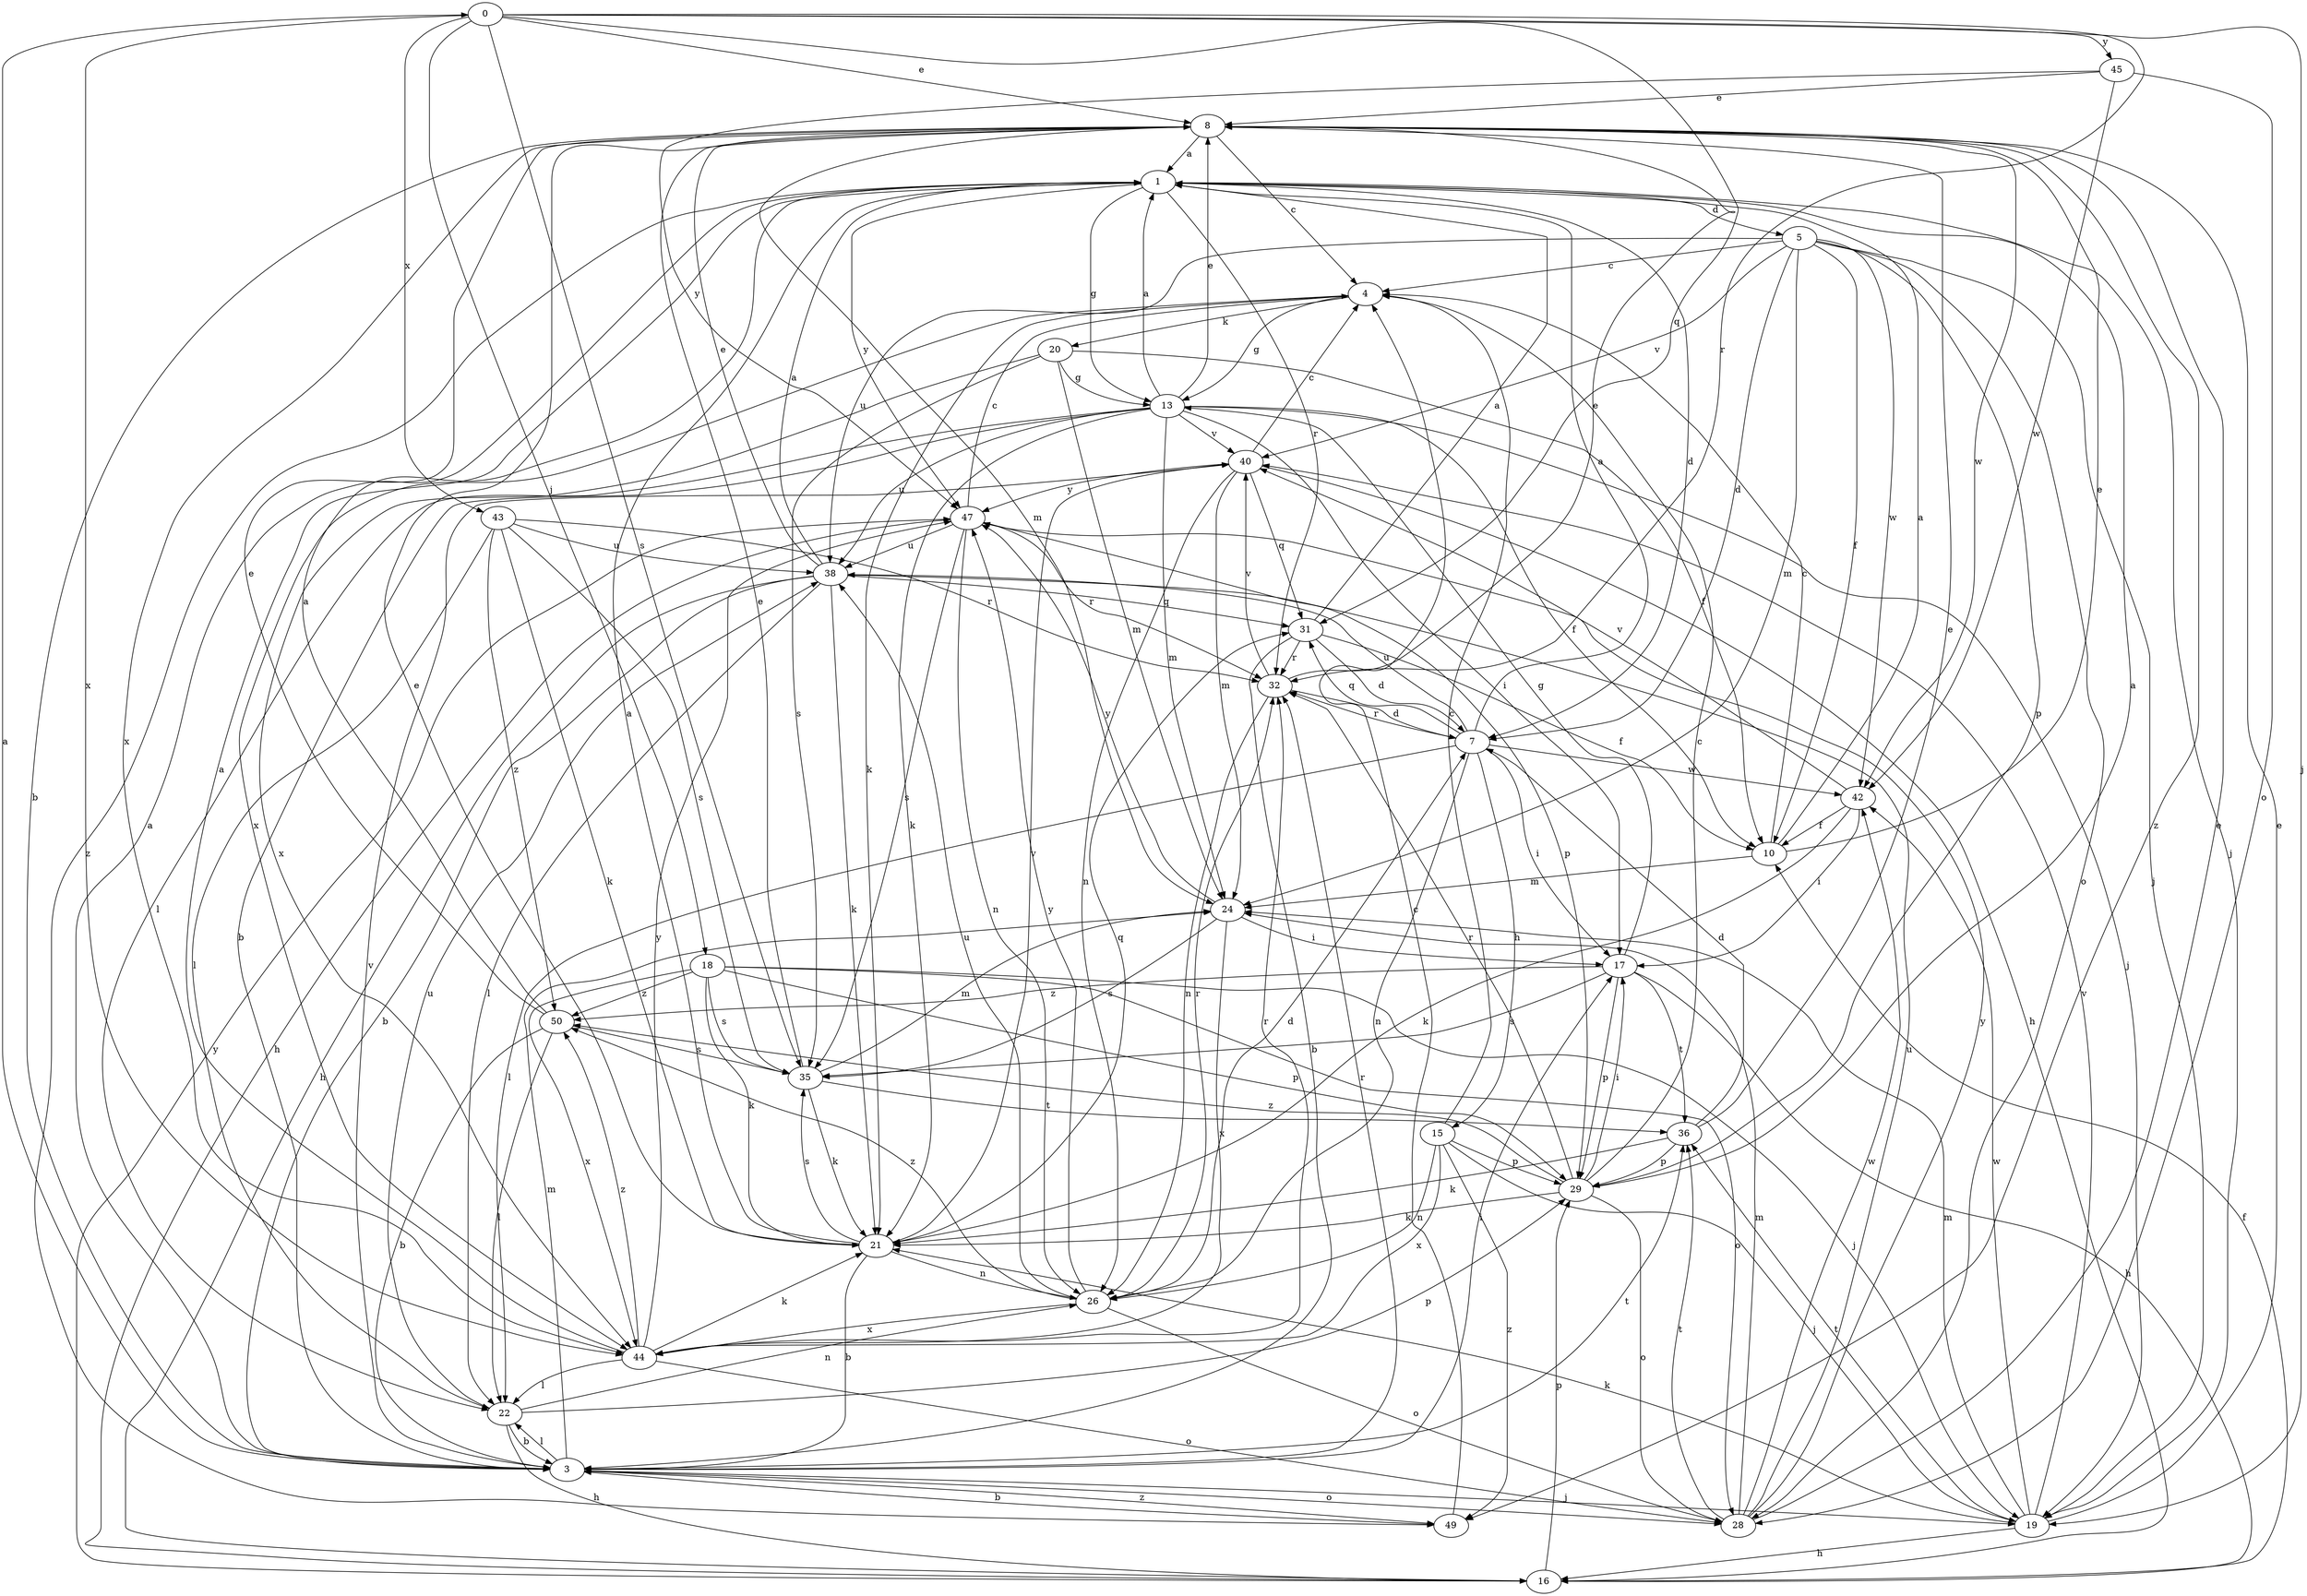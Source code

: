 strict digraph  {
0;
1;
3;
4;
5;
7;
8;
10;
13;
15;
16;
17;
18;
19;
20;
21;
22;
24;
26;
28;
29;
31;
32;
35;
36;
38;
40;
42;
43;
44;
45;
47;
49;
50;
0 -> 8  [label=e];
0 -> 18  [label=j];
0 -> 19  [label=j];
0 -> 31  [label=q];
0 -> 32  [label=r];
0 -> 35  [label=s];
0 -> 43  [label=x];
0 -> 44  [label=x];
0 -> 45  [label=y];
1 -> 5  [label=d];
1 -> 7  [label=d];
1 -> 13  [label=g];
1 -> 19  [label=j];
1 -> 32  [label=r];
1 -> 47  [label=y];
1 -> 49  [label=z];
3 -> 0  [label=a];
3 -> 1  [label=a];
3 -> 17  [label=i];
3 -> 19  [label=j];
3 -> 22  [label=l];
3 -> 24  [label=m];
3 -> 28  [label=o];
3 -> 32  [label=r];
3 -> 36  [label=t];
3 -> 40  [label=v];
3 -> 49  [label=z];
4 -> 13  [label=g];
4 -> 20  [label=k];
4 -> 21  [label=k];
4 -> 44  [label=x];
5 -> 4  [label=c];
5 -> 7  [label=d];
5 -> 10  [label=f];
5 -> 19  [label=j];
5 -> 24  [label=m];
5 -> 28  [label=o];
5 -> 29  [label=p];
5 -> 38  [label=u];
5 -> 40  [label=v];
5 -> 42  [label=w];
7 -> 1  [label=a];
7 -> 15  [label=h];
7 -> 17  [label=i];
7 -> 22  [label=l];
7 -> 26  [label=n];
7 -> 31  [label=q];
7 -> 32  [label=r];
7 -> 38  [label=u];
7 -> 42  [label=w];
8 -> 1  [label=a];
8 -> 3  [label=b];
8 -> 4  [label=c];
8 -> 24  [label=m];
8 -> 42  [label=w];
8 -> 44  [label=x];
8 -> 49  [label=z];
10 -> 1  [label=a];
10 -> 4  [label=c];
10 -> 8  [label=e];
10 -> 24  [label=m];
13 -> 1  [label=a];
13 -> 3  [label=b];
13 -> 8  [label=e];
13 -> 10  [label=f];
13 -> 17  [label=i];
13 -> 19  [label=j];
13 -> 21  [label=k];
13 -> 22  [label=l];
13 -> 24  [label=m];
13 -> 38  [label=u];
13 -> 40  [label=v];
15 -> 4  [label=c];
15 -> 19  [label=j];
15 -> 26  [label=n];
15 -> 29  [label=p];
15 -> 44  [label=x];
15 -> 49  [label=z];
16 -> 10  [label=f];
16 -> 29  [label=p];
16 -> 47  [label=y];
17 -> 13  [label=g];
17 -> 16  [label=h];
17 -> 29  [label=p];
17 -> 35  [label=s];
17 -> 36  [label=t];
17 -> 50  [label=z];
18 -> 19  [label=j];
18 -> 21  [label=k];
18 -> 28  [label=o];
18 -> 29  [label=p];
18 -> 35  [label=s];
18 -> 44  [label=x];
18 -> 50  [label=z];
19 -> 8  [label=e];
19 -> 16  [label=h];
19 -> 21  [label=k];
19 -> 24  [label=m];
19 -> 36  [label=t];
19 -> 40  [label=v];
19 -> 42  [label=w];
20 -> 10  [label=f];
20 -> 13  [label=g];
20 -> 24  [label=m];
20 -> 35  [label=s];
20 -> 44  [label=x];
21 -> 1  [label=a];
21 -> 3  [label=b];
21 -> 8  [label=e];
21 -> 26  [label=n];
21 -> 31  [label=q];
21 -> 35  [label=s];
21 -> 40  [label=v];
22 -> 3  [label=b];
22 -> 16  [label=h];
22 -> 26  [label=n];
22 -> 29  [label=p];
22 -> 38  [label=u];
24 -> 17  [label=i];
24 -> 35  [label=s];
24 -> 44  [label=x];
24 -> 47  [label=y];
26 -> 7  [label=d];
26 -> 28  [label=o];
26 -> 32  [label=r];
26 -> 38  [label=u];
26 -> 44  [label=x];
26 -> 47  [label=y];
26 -> 50  [label=z];
28 -> 8  [label=e];
28 -> 24  [label=m];
28 -> 36  [label=t];
28 -> 38  [label=u];
28 -> 42  [label=w];
28 -> 47  [label=y];
29 -> 1  [label=a];
29 -> 4  [label=c];
29 -> 17  [label=i];
29 -> 21  [label=k];
29 -> 28  [label=o];
29 -> 32  [label=r];
29 -> 50  [label=z];
31 -> 1  [label=a];
31 -> 3  [label=b];
31 -> 7  [label=d];
31 -> 10  [label=f];
31 -> 32  [label=r];
32 -> 7  [label=d];
32 -> 8  [label=e];
32 -> 26  [label=n];
32 -> 40  [label=v];
35 -> 8  [label=e];
35 -> 21  [label=k];
35 -> 24  [label=m];
35 -> 36  [label=t];
36 -> 7  [label=d];
36 -> 8  [label=e];
36 -> 21  [label=k];
36 -> 29  [label=p];
38 -> 1  [label=a];
38 -> 3  [label=b];
38 -> 8  [label=e];
38 -> 16  [label=h];
38 -> 21  [label=k];
38 -> 22  [label=l];
38 -> 31  [label=q];
40 -> 4  [label=c];
40 -> 16  [label=h];
40 -> 24  [label=m];
40 -> 26  [label=n];
40 -> 31  [label=q];
40 -> 47  [label=y];
42 -> 10  [label=f];
42 -> 17  [label=i];
42 -> 21  [label=k];
42 -> 40  [label=v];
43 -> 21  [label=k];
43 -> 22  [label=l];
43 -> 32  [label=r];
43 -> 35  [label=s];
43 -> 38  [label=u];
43 -> 50  [label=z];
44 -> 1  [label=a];
44 -> 21  [label=k];
44 -> 22  [label=l];
44 -> 28  [label=o];
44 -> 32  [label=r];
44 -> 47  [label=y];
44 -> 50  [label=z];
45 -> 8  [label=e];
45 -> 28  [label=o];
45 -> 42  [label=w];
45 -> 47  [label=y];
47 -> 4  [label=c];
47 -> 16  [label=h];
47 -> 26  [label=n];
47 -> 29  [label=p];
47 -> 32  [label=r];
47 -> 35  [label=s];
47 -> 38  [label=u];
49 -> 3  [label=b];
49 -> 4  [label=c];
50 -> 1  [label=a];
50 -> 3  [label=b];
50 -> 8  [label=e];
50 -> 22  [label=l];
50 -> 35  [label=s];
}
